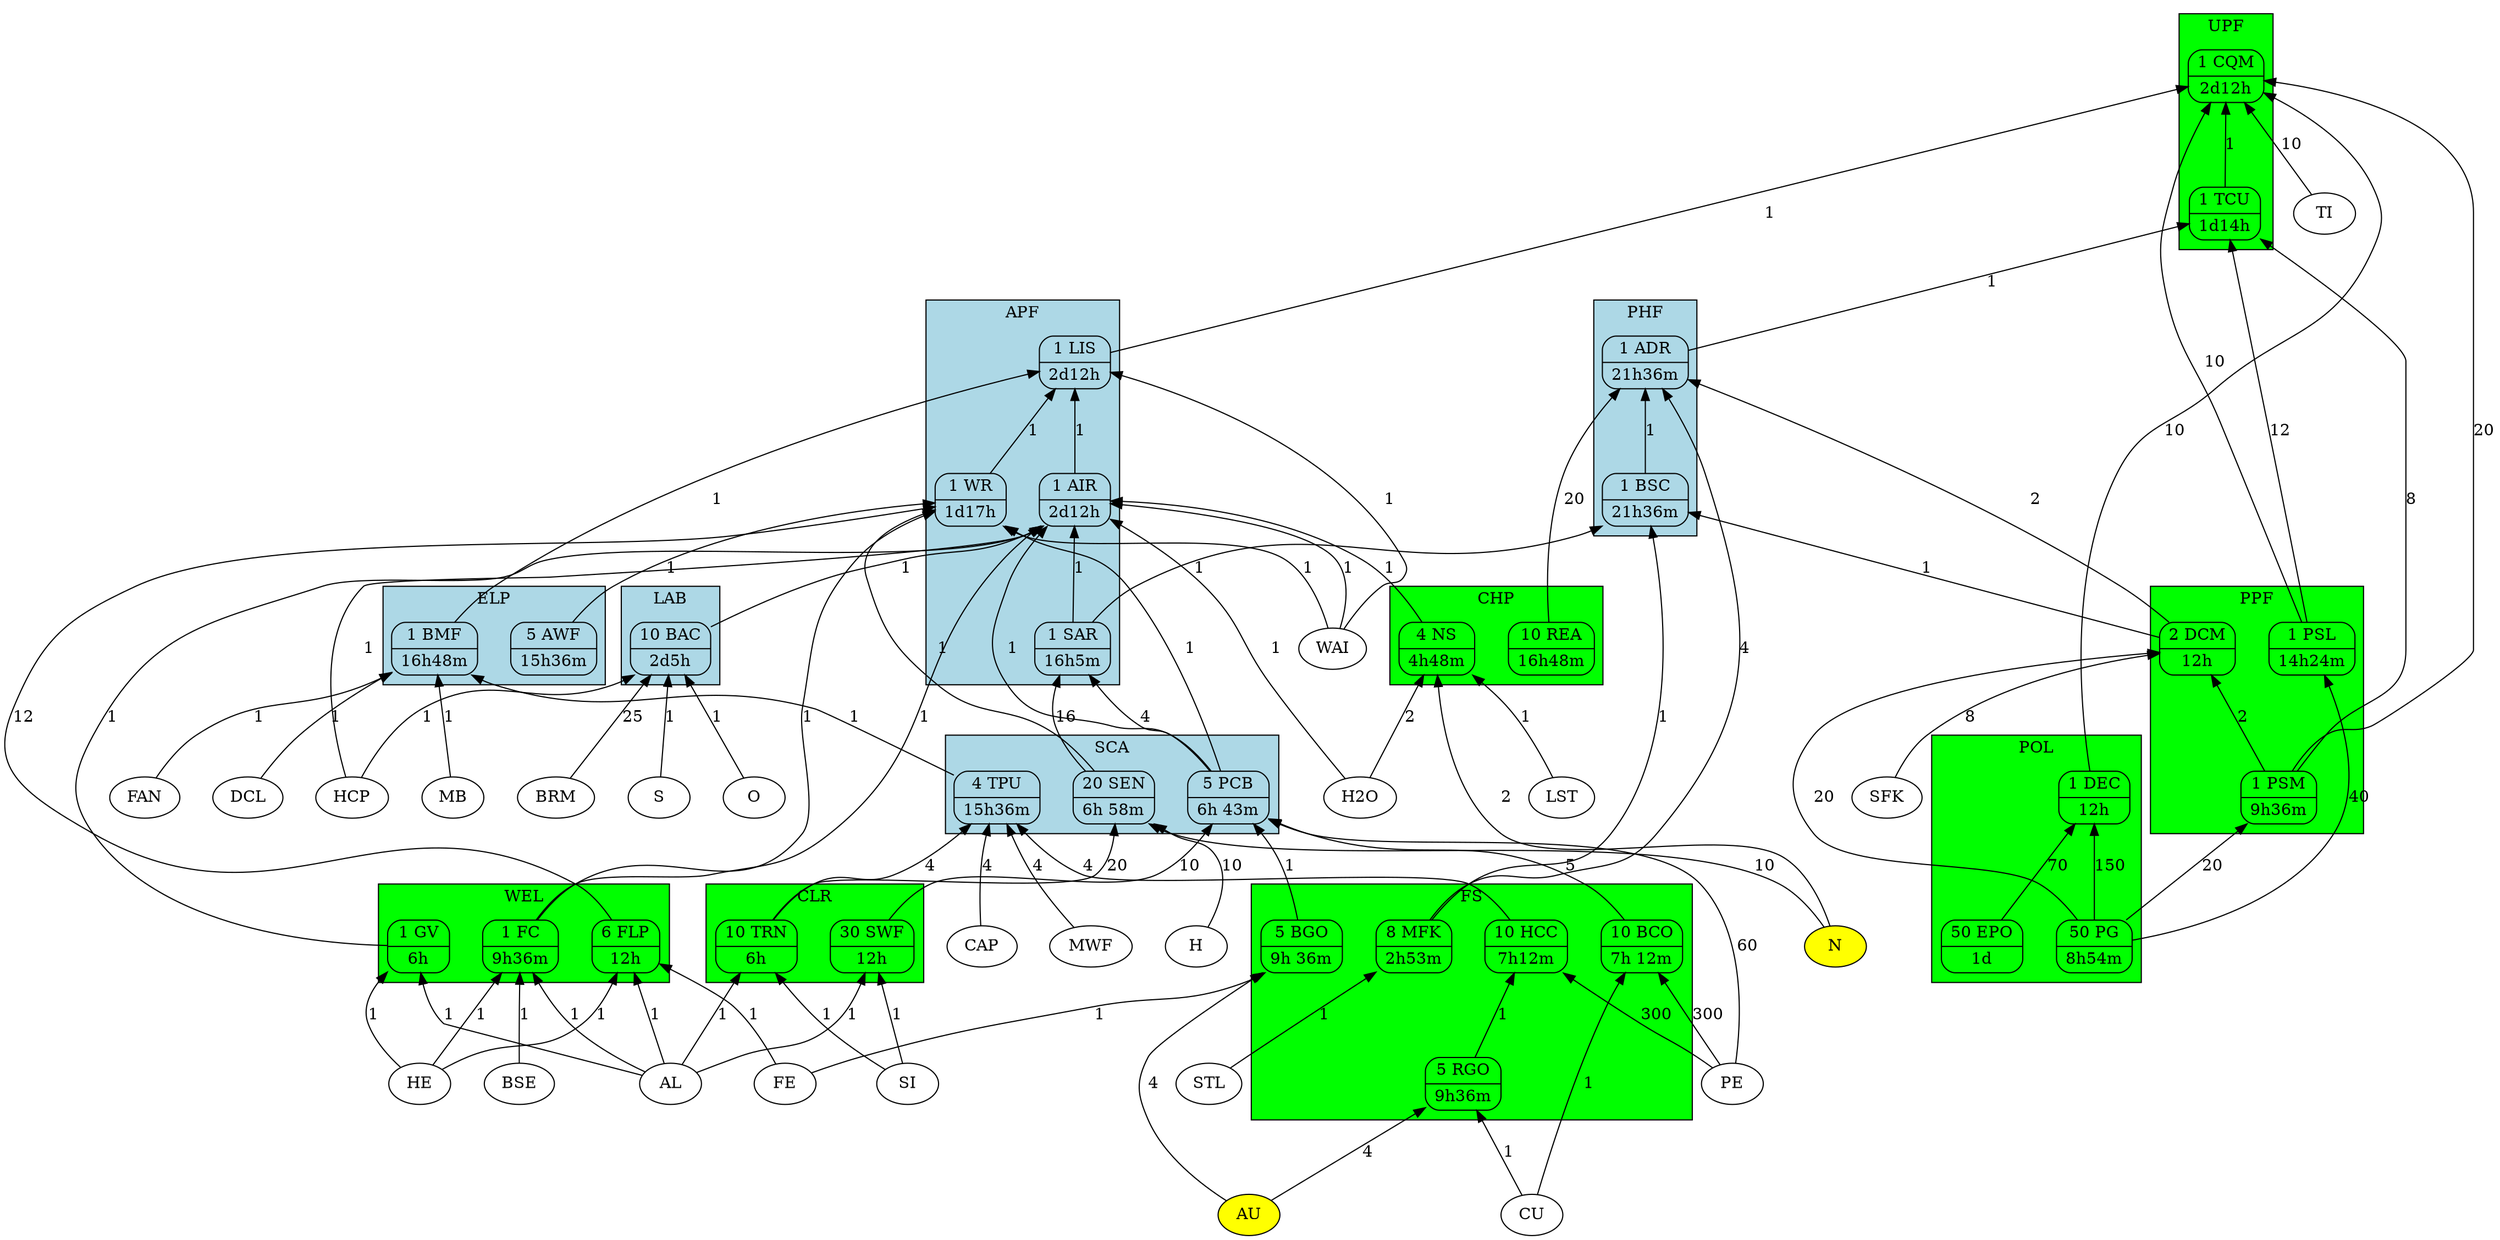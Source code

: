 strict digraph CQM {

    edge [dir="back"]

    nodesep = 0.4
    ranksep =0.8

    subgraph cluster_UPF {
        label = "UPF"
        style = filled fillcolor=green 
        CQM [shape=Mrecord, label="{1 CQM|2d12h}"]
        TCU [shape=Mrecord, label="{1 TCU|1d14h}"]
    }

    CQM -> PSL [label=10]
    CQM -> PSM [label=20]
    CQM -> TI  [label=10]
    CQM -> LIS [label=1]
    CQM -> DEC [label=10]
    CQM -> TCU [label=1]

    TCU -> PSL [label=12]
    TCU -> PSM [label=8]
    TCU -> ADR [label=1]

    subgraph cluster_APF {
        label = "APF"
        style = filled fillcolor=lightblue
        LIS [shape=Mrecord, label="{1 LIS|2d12h}"]
        WR  [shape=Mrecord, label="{1 WR|1d17h}"]
        AIR [shape=Mrecord, label="{1 AIR|2d12h}"]
        SAR [shape=Mrecord, label="{1 SAR|16h5m}"]
    }

    LIS -> WR [label=1]
    LIS -> AIR [label=1]
    LIS -> BMF [label=1]
    LIS -> WAI [label=1]

    WR -> FLP [label=12]
    WR -> FC  [label=1]
    WR -> AWF [label=1]
    WR -> PCB [label=1]
    WR -> SEN [label=1]
    WR -> WAI [label=1]

    AIR -> HCP [label=1]
    AIR -> NS  [label=1]
    AIR -> H2O [label=1]
    AIR -> WAI [label=1]
    AIR -> PCB [label=1]
    AIR -> SAR [label=1]
    AIR -> GV  [label=1]
    AIR -> FC  [label=1]
    AIR -> BAC [label=1]

    SAR -> SEN [label=16]
    SAR -> PCB [label=4]

    subgraph cluster_PHF {
        label = "PHF"
        style = filled fillcolor=lightblue
        ADR [shape=Mrecord, label="{1 ADR|21h36m}"]
        BSC [shape=Mrecord, label="{1 BSC|21h36m}"]
    }

    ADR -> BSC [label=1]
    ADR -> REA [label=20]
    ADR -> MFK [label=4]
    ADR -> DCM [label=2]

    BSC -> DCM [label=1]
    BSC -> MFK [label=1]
    BSC -> SAR [label=1]

    subgraph cluster_POL {
        label = "POL"
        style = filled fillcolor=green 
        DEC [shape=Mrecord, label="{1 DEC|12h}"]
        PG  [shape=Mrecord, label="{50 PG|8h54m}"]
        EPO [shape=Mrecord, label="{50 EPO|1d}"]
    }

    DEC -> PG [label=150]
    DEC -> EPO [label=70]

    subgraph cluster_SCA {
        label = "SCA"
        style = filled fillcolor=lightblue 
        SEN [shape=Mrecord, label="{20 SEN|6h 58m}"]
        PCB [shape=Mrecord, label="{5 PCB|6h 43m}"]
        TPU [shape=Mrecord, label="{4 TPU|15h36m}"]
    }

    PCB -> SWF [label=10]
    PCB -> BCO [label=5]
    PCB -> PE [label=60]
    PCB -> BGO [label=1]

    SEN -> TRN [label=20]
    SEN -> H [label=10]
    SEN -> N [label=10]

    TPU -> MWF [label=4]
    TPU -> TRN [label=4]
    TPU -> CAP [label=4]
    TPU -> HCC [label=4]

    subgraph cluster_ELP {
        label = "ELP"
        style = filled fillcolor=lightblue
        BMF [shape=Mrecord, label="{1 BMF|16h48m}"]
        AWF [shape=Mrecord, label="{5 AWF|15h36m}"]
    }

    BMF -> TPU [label=1]
    BMF -> FAN [label=1]
    BMF -> MB  [label=1]
    BMF -> DCL [label=1]

    subgraph cluster_CLR {
        label = "CLR"
        style = filled fillcolor=green 
        TRN [shape=Mrecord, label="{10 TRN|6h}"]
        SWF [shape=Mrecord, label="{30 SWF|12h}"]   
    }

    TRN -> AL [label=1]
    TRN -> SI [label=1]

    SWF -> AL [label=1]
    SWF -> SI [label=1]

    subgraph cluster_FS {
        label = FS
        style = filled fillcolor=green 
        BGO [shape=Mrecord, label="{5 BGO|9h 36m}"]
        BCO [shape=Mrecord, label="{10 BCO|7h 12m}"]
        MFK [shape=Mrecord, label="{8 MFK|2h53m}"]
        HCC [shape=Mrecord, label="{10 HCC|7h12m}"]
        RGO [shape=Mrecord, label="{5 RGO|9h36m}"]
    }

    BGO -> AU [label=4]
    BGO -> FE [label=1]

    BCO -> CU [label=1]
    BCO -> PE [label=300]

    MFK -> STL [label=1]

    HCC -> RGO [label=1]
    HCC -> PE  [label=300]

    RGO -> AU [label=4]
    RGO -> CU [label=1]
    
    subgraph cluster_LAB {
        label = LAB
        style = filled fillcolor=lightblue
        BAC [shape=Mrecord, label="{10 BAC|2d5h}"]
    }

    BAC -> HCP [label=1]
    BAC -> S [label=1]
    BAC -> O [label=1]

    subgraph cluster_CHP {
        label = CHP
        style = filled fillcolor=green
        REA [shape=Mrecord, label="{10 REA|16h48m}"]
        NS  [shape=Mrecord, label="{4 NS|4h48m}"]
    }

    BAC -> BRM [label=25]

    NS -> H2O [label=2]
    NS -> N   [label=2]
    NS -> LST [label=1]

    subgraph cluster_WEL {
        label = WEL
        style = filled fillcolor=green
        FC [shape=Mrecord, label="{1 FC|9h36m}"]
        GV [shape=Mrecord, label="{1 GV|6h}"]
        FLP [shape=Mrecord, label="{6 FLP|12h}"]
    }

    FC -> AL [label=1]
    FC -> HE [label=1]
    FC -> BSE [label=1]
    
    GV -> AL [label=1]
    GV -> HE [label=1]

    FLP -> FE [label=1]
    FLP -> AL [label=1]
    FLP -> HE [label=1]

    subgraph cluster_PPF {
        label = PPF
        style = filled fillcolor=green
        PSL [shape=Mrecord, label="{1 PSL|14h24m}"]
        PSM [shape=Mrecord, label="{1 PSM|9h36m}"]
        DCM [shape=Mrecord, label="{2 DCM|12h}"]
    }

    PSL -> PG [label=40]

    PSM -> PG [label=20]

    DCM -> PSM [label=2]
    DCM -> SFK [label=8]
    DCM -> PG [label=20]
    
    N   [style=filled, fillcolor=yellow]
    AU  [style=filled, fillcolor=yellow]

}